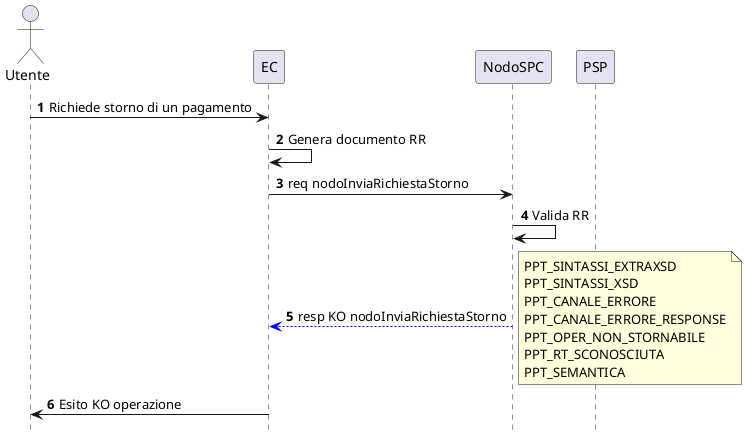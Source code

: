 @startuml
hide footbox
autonumber
actor Utente
participant EC
participant NodoSPC
participant PSP
Utente -> EC: Richiede storno di un pagamento
EC->EC: Genera documento RR
EC -> NodoSPC: req nodoInviaRichiestaStorno
NodoSPC->NodoSPC: Valida RR
NodoSPC -[#0000FF]-> EC: resp KO nodoInviaRichiestaStorno
note right:PPT_SINTASSI_EXTRAXSD\nPPT_SINTASSI_XSD\nPPT_CANALE_ERRORE\nPPT_CANALE_ERRORE_RESPONSE\nPPT_OPER_NON_STORNABILE\nPPT_RT_SCONOSCIUTA\nPPT_SEMANTICA
EC->Utente: Esito KO operazione
@enduml